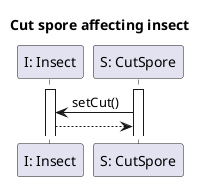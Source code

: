 @startuml InsectSpeedUp

title Cut spore affecting insect

participant "I: Insect" as I
participant "S: CutSpore" as Sp

activate I
activate Sp

Sp -> I : setCut()
I --> Sp

@enduml